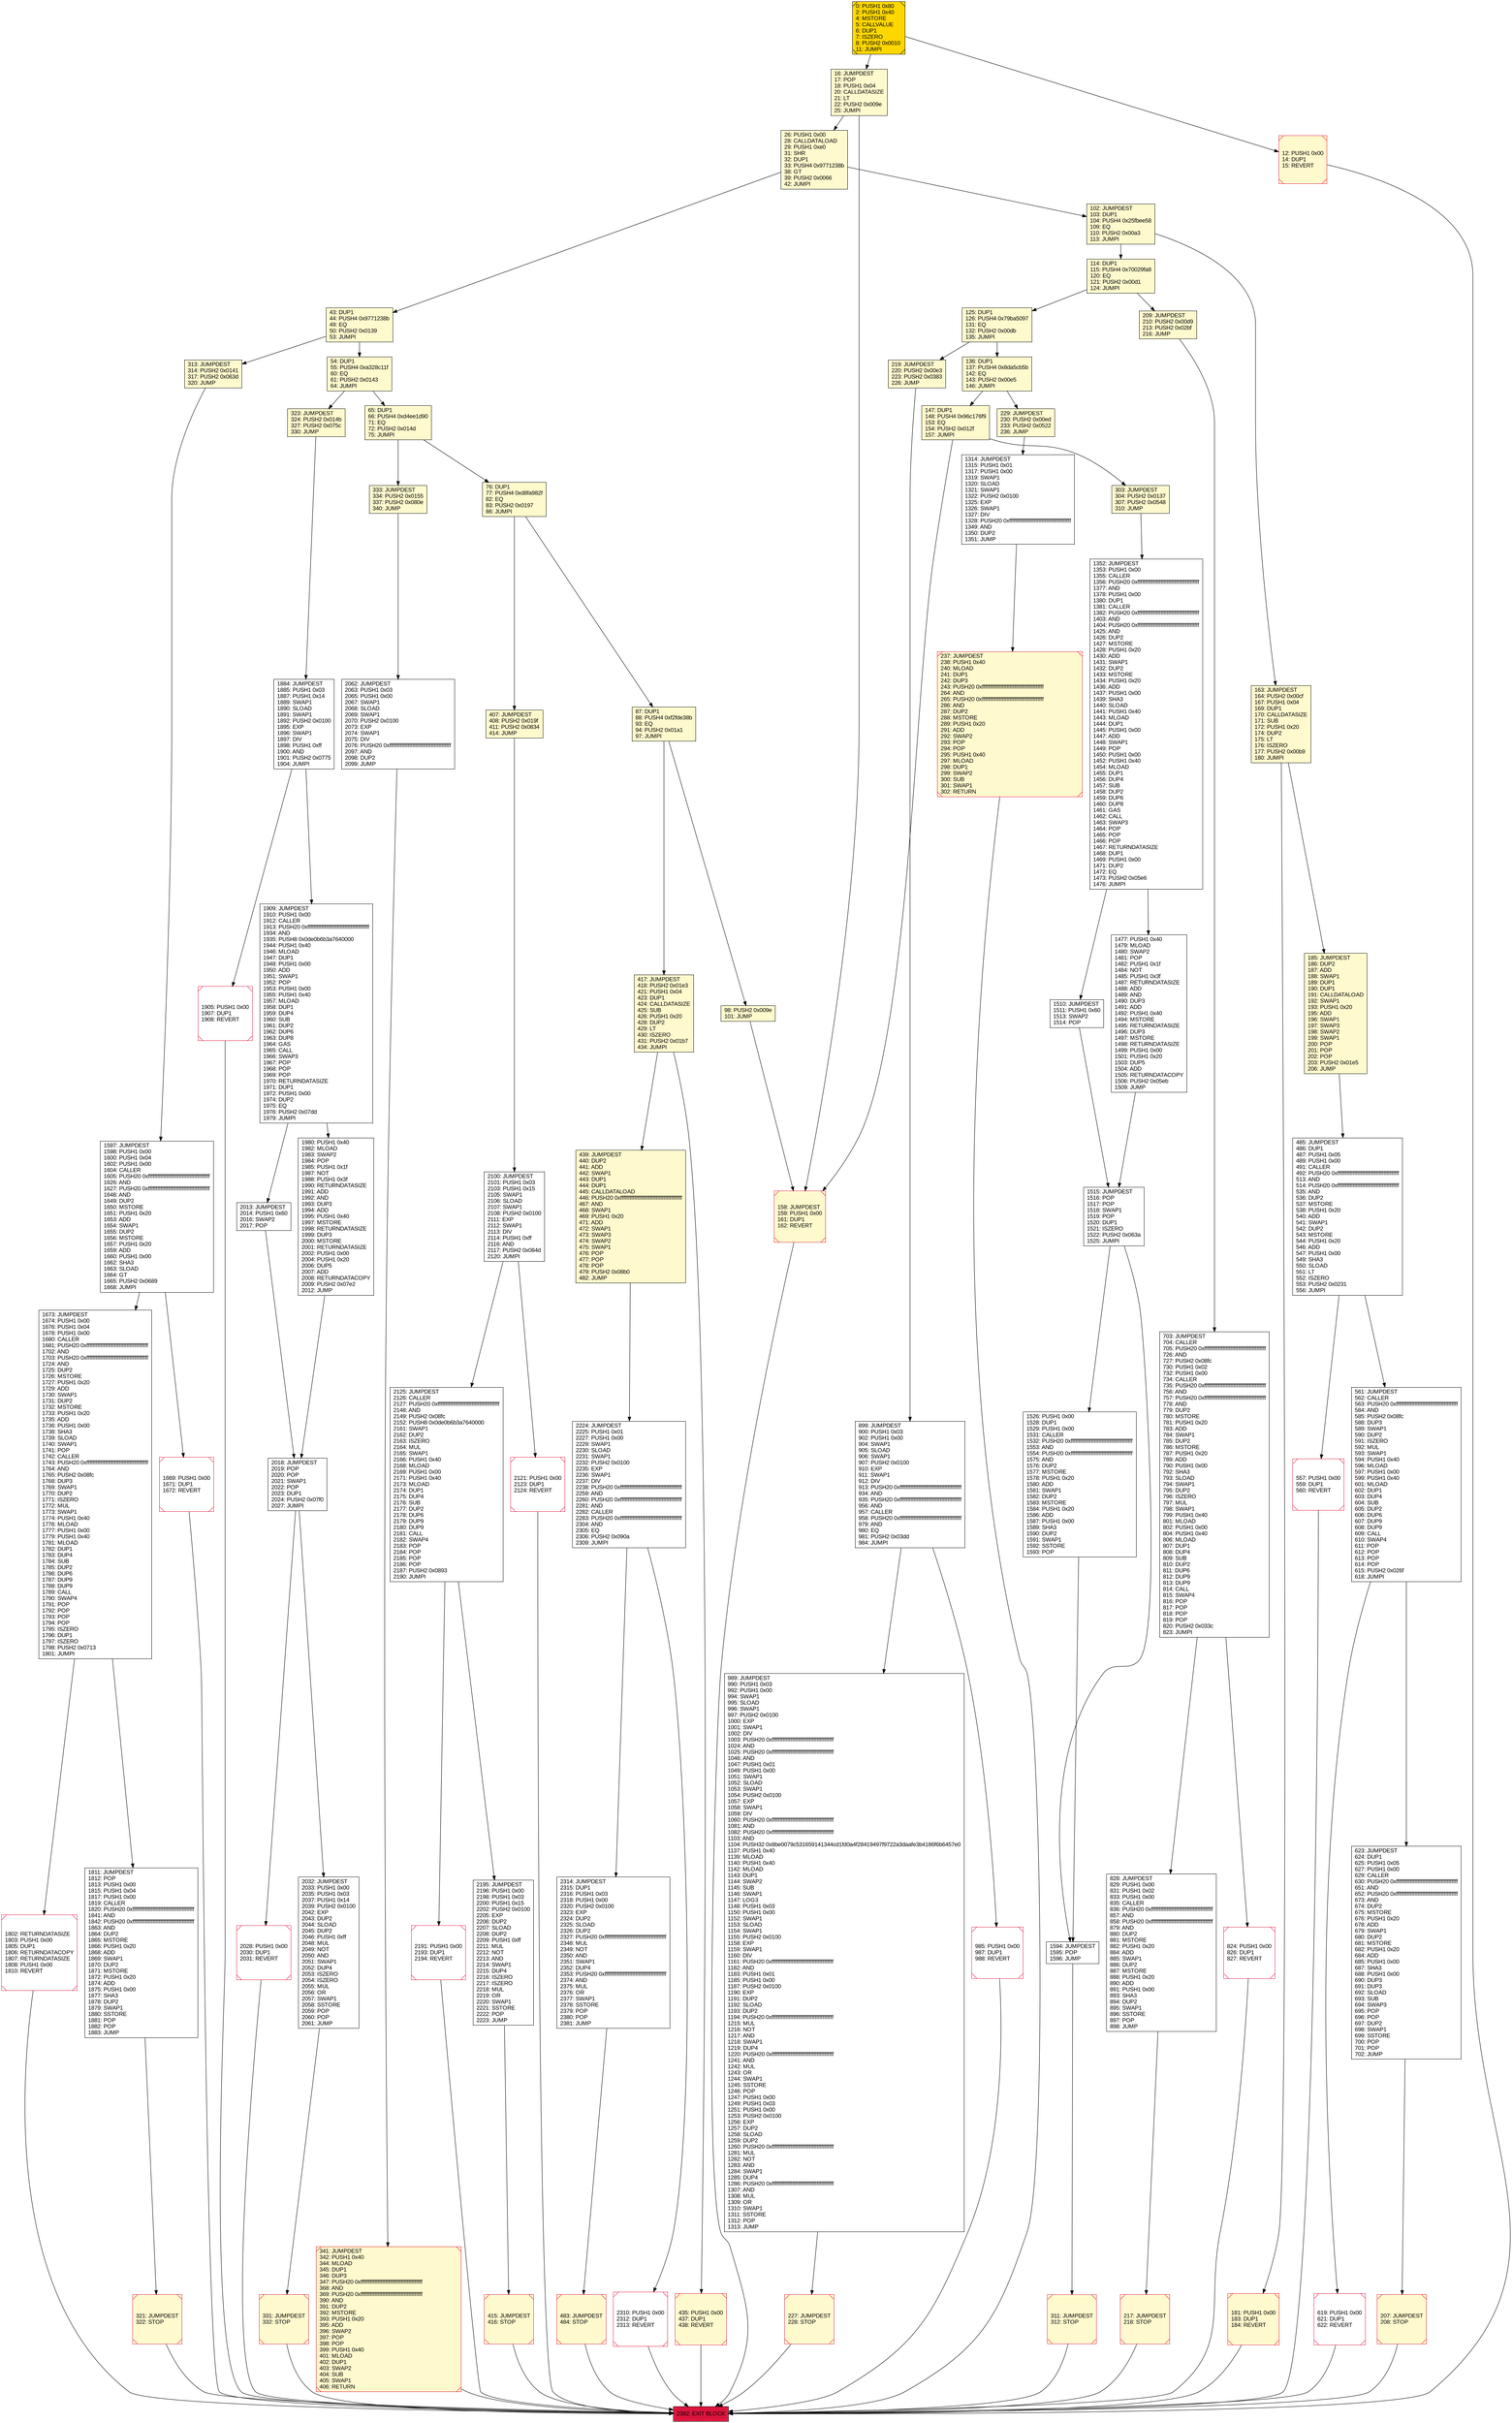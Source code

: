 digraph G {
bgcolor=transparent rankdir=UD;
node [shape=box style=filled color=black fillcolor=white fontname=arial fontcolor=black];
2314 [label="2314: JUMPDEST\l2315: DUP1\l2316: PUSH1 0x03\l2318: PUSH1 0x00\l2320: PUSH2 0x0100\l2323: EXP\l2324: DUP2\l2325: SLOAD\l2326: DUP2\l2327: PUSH20 0xffffffffffffffffffffffffffffffffffffffff\l2348: MUL\l2349: NOT\l2350: AND\l2351: SWAP1\l2352: DUP4\l2353: PUSH20 0xffffffffffffffffffffffffffffffffffffffff\l2374: AND\l2375: MUL\l2376: OR\l2377: SWAP1\l2378: SSTORE\l2379: POP\l2380: POP\l2381: JUMP\l" ];
163 [label="163: JUMPDEST\l164: PUSH2 0x00cf\l167: PUSH1 0x04\l169: DUP1\l170: CALLDATASIZE\l171: SUB\l172: PUSH1 0x20\l174: DUP2\l175: LT\l176: ISZERO\l177: PUSH2 0x00b9\l180: JUMPI\l" fillcolor=lemonchiffon ];
341 [label="341: JUMPDEST\l342: PUSH1 0x40\l344: MLOAD\l345: DUP1\l346: DUP3\l347: PUSH20 0xffffffffffffffffffffffffffffffffffffffff\l368: AND\l369: PUSH20 0xffffffffffffffffffffffffffffffffffffffff\l390: AND\l391: DUP2\l392: MSTORE\l393: PUSH1 0x20\l395: ADD\l396: SWAP2\l397: POP\l398: POP\l399: PUSH1 0x40\l401: MLOAD\l402: DUP1\l403: SWAP2\l404: SUB\l405: SWAP1\l406: RETURN\l" fillcolor=lemonchiffon shape=Msquare color=crimson ];
102 [label="102: JUMPDEST\l103: DUP1\l104: PUSH4 0x25fbee58\l109: EQ\l110: PUSH2 0x00a3\l113: JUMPI\l" fillcolor=lemonchiffon ];
415 [label="415: JUMPDEST\l416: STOP\l" fillcolor=lemonchiffon shape=Msquare color=crimson ];
557 [label="557: PUSH1 0x00\l559: DUP1\l560: REVERT\l" shape=Msquare color=crimson ];
703 [label="703: JUMPDEST\l704: CALLER\l705: PUSH20 0xffffffffffffffffffffffffffffffffffffffff\l726: AND\l727: PUSH2 0x08fc\l730: PUSH1 0x02\l732: PUSH1 0x00\l734: CALLER\l735: PUSH20 0xffffffffffffffffffffffffffffffffffffffff\l756: AND\l757: PUSH20 0xffffffffffffffffffffffffffffffffffffffff\l778: AND\l779: DUP2\l780: MSTORE\l781: PUSH1 0x20\l783: ADD\l784: SWAP1\l785: DUP2\l786: MSTORE\l787: PUSH1 0x20\l789: ADD\l790: PUSH1 0x00\l792: SHA3\l793: SLOAD\l794: SWAP1\l795: DUP2\l796: ISZERO\l797: MUL\l798: SWAP1\l799: PUSH1 0x40\l801: MLOAD\l802: PUSH1 0x00\l804: PUSH1 0x40\l806: MLOAD\l807: DUP1\l808: DUP4\l809: SUB\l810: DUP2\l811: DUP6\l812: DUP9\l813: DUP9\l814: CALL\l815: SWAP4\l816: POP\l817: POP\l818: POP\l819: POP\l820: PUSH2 0x033c\l823: JUMPI\l" ];
1802 [label="1802: RETURNDATASIZE\l1803: PUSH1 0x00\l1805: DUP1\l1806: RETURNDATACOPY\l1807: RETURNDATASIZE\l1808: PUSH1 0x00\l1810: REVERT\l" shape=Msquare color=crimson ];
435 [label="435: PUSH1 0x00\l437: DUP1\l438: REVERT\l" fillcolor=lemonchiffon shape=Msquare color=crimson ];
26 [label="26: PUSH1 0x00\l28: CALLDATALOAD\l29: PUSH1 0xe0\l31: SHR\l32: DUP1\l33: PUSH4 0x9771238b\l38: GT\l39: PUSH2 0x0066\l42: JUMPI\l" fillcolor=lemonchiffon ];
181 [label="181: PUSH1 0x00\l183: DUP1\l184: REVERT\l" fillcolor=lemonchiffon shape=Msquare color=crimson ];
54 [label="54: DUP1\l55: PUSH4 0xa328c11f\l60: EQ\l61: PUSH2 0x0143\l64: JUMPI\l" fillcolor=lemonchiffon ];
0 [label="0: PUSH1 0x80\l2: PUSH1 0x40\l4: MSTORE\l5: CALLVALUE\l6: DUP1\l7: ISZERO\l8: PUSH2 0x0010\l11: JUMPI\l" fillcolor=lemonchiffon shape=Msquare fillcolor=gold ];
824 [label="824: PUSH1 0x00\l826: DUP1\l827: REVERT\l" shape=Msquare color=crimson ];
1673 [label="1673: JUMPDEST\l1674: PUSH1 0x00\l1676: PUSH1 0x04\l1678: PUSH1 0x00\l1680: CALLER\l1681: PUSH20 0xffffffffffffffffffffffffffffffffffffffff\l1702: AND\l1703: PUSH20 0xffffffffffffffffffffffffffffffffffffffff\l1724: AND\l1725: DUP2\l1726: MSTORE\l1727: PUSH1 0x20\l1729: ADD\l1730: SWAP1\l1731: DUP2\l1732: MSTORE\l1733: PUSH1 0x20\l1735: ADD\l1736: PUSH1 0x00\l1738: SHA3\l1739: SLOAD\l1740: SWAP1\l1741: POP\l1742: CALLER\l1743: PUSH20 0xffffffffffffffffffffffffffffffffffffffff\l1764: AND\l1765: PUSH2 0x08fc\l1768: DUP3\l1769: SWAP1\l1770: DUP2\l1771: ISZERO\l1772: MUL\l1773: SWAP1\l1774: PUSH1 0x40\l1776: MLOAD\l1777: PUSH1 0x00\l1779: PUSH1 0x40\l1781: MLOAD\l1782: DUP1\l1783: DUP4\l1784: SUB\l1785: DUP2\l1786: DUP6\l1787: DUP9\l1788: DUP9\l1789: CALL\l1790: SWAP4\l1791: POP\l1792: POP\l1793: POP\l1794: POP\l1795: ISZERO\l1796: DUP1\l1797: ISZERO\l1798: PUSH2 0x0713\l1801: JUMPI\l" ];
158 [label="158: JUMPDEST\l159: PUSH1 0x00\l161: DUP1\l162: REVERT\l" fillcolor=lemonchiffon shape=Msquare color=crimson ];
1594 [label="1594: JUMPDEST\l1595: POP\l1596: JUMP\l" ];
623 [label="623: JUMPDEST\l624: DUP1\l625: PUSH1 0x05\l627: PUSH1 0x00\l629: CALLER\l630: PUSH20 0xffffffffffffffffffffffffffffffffffffffff\l651: AND\l652: PUSH20 0xffffffffffffffffffffffffffffffffffffffff\l673: AND\l674: DUP2\l675: MSTORE\l676: PUSH1 0x20\l678: ADD\l679: SWAP1\l680: DUP2\l681: MSTORE\l682: PUSH1 0x20\l684: ADD\l685: PUSH1 0x00\l687: SHA3\l688: PUSH1 0x00\l690: DUP3\l691: DUP3\l692: SLOAD\l693: SUB\l694: SWAP3\l695: POP\l696: POP\l697: DUP2\l698: SWAP1\l699: SSTORE\l700: POP\l701: POP\l702: JUMP\l" ];
16 [label="16: JUMPDEST\l17: POP\l18: PUSH1 0x04\l20: CALLDATASIZE\l21: LT\l22: PUSH2 0x009e\l25: JUMPI\l" fillcolor=lemonchiffon ];
311 [label="311: JUMPDEST\l312: STOP\l" fillcolor=lemonchiffon shape=Msquare color=crimson ];
1669 [label="1669: PUSH1 0x00\l1671: DUP1\l1672: REVERT\l" shape=Msquare color=crimson ];
125 [label="125: DUP1\l126: PUSH4 0x79ba5097\l131: EQ\l132: PUSH2 0x00db\l135: JUMPI\l" fillcolor=lemonchiffon ];
333 [label="333: JUMPDEST\l334: PUSH2 0x0155\l337: PUSH2 0x080e\l340: JUMP\l" fillcolor=lemonchiffon ];
2310 [label="2310: PUSH1 0x00\l2312: DUP1\l2313: REVERT\l" shape=Msquare color=crimson ];
87 [label="87: DUP1\l88: PUSH4 0xf2fde38b\l93: EQ\l94: PUSH2 0x01a1\l97: JUMPI\l" fillcolor=lemonchiffon ];
2224 [label="2224: JUMPDEST\l2225: PUSH1 0x01\l2227: PUSH1 0x00\l2229: SWAP1\l2230: SLOAD\l2231: SWAP1\l2232: PUSH2 0x0100\l2235: EXP\l2236: SWAP1\l2237: DIV\l2238: PUSH20 0xffffffffffffffffffffffffffffffffffffffff\l2259: AND\l2260: PUSH20 0xffffffffffffffffffffffffffffffffffffffff\l2281: AND\l2282: CALLER\l2283: PUSH20 0xffffffffffffffffffffffffffffffffffffffff\l2304: AND\l2305: EQ\l2306: PUSH2 0x090a\l2309: JUMPI\l" ];
2018 [label="2018: JUMPDEST\l2019: POP\l2020: POP\l2021: SWAP1\l2022: POP\l2023: DUP1\l2024: PUSH2 0x07f0\l2027: JUMPI\l" ];
65 [label="65: DUP1\l66: PUSH4 0xd4ee1d90\l71: EQ\l72: PUSH2 0x014d\l75: JUMPI\l" fillcolor=lemonchiffon ];
417 [label="417: JUMPDEST\l418: PUSH2 0x01e3\l421: PUSH1 0x04\l423: DUP1\l424: CALLDATASIZE\l425: SUB\l426: PUSH1 0x20\l428: DUP2\l429: LT\l430: ISZERO\l431: PUSH2 0x01b7\l434: JUMPI\l" fillcolor=lemonchiffon ];
439 [label="439: JUMPDEST\l440: DUP2\l441: ADD\l442: SWAP1\l443: DUP1\l444: DUP1\l445: CALLDATALOAD\l446: PUSH20 0xffffffffffffffffffffffffffffffffffffffff\l467: AND\l468: SWAP1\l469: PUSH1 0x20\l471: ADD\l472: SWAP1\l473: SWAP3\l474: SWAP2\l475: SWAP1\l476: POP\l477: POP\l478: POP\l479: PUSH2 0x08b0\l482: JUMP\l" fillcolor=lemonchiffon ];
12 [label="12: PUSH1 0x00\l14: DUP1\l15: REVERT\l" fillcolor=lemonchiffon shape=Msquare color=crimson ];
1811 [label="1811: JUMPDEST\l1812: POP\l1813: PUSH1 0x00\l1815: PUSH1 0x04\l1817: PUSH1 0x00\l1819: CALLER\l1820: PUSH20 0xffffffffffffffffffffffffffffffffffffffff\l1841: AND\l1842: PUSH20 0xffffffffffffffffffffffffffffffffffffffff\l1863: AND\l1864: DUP2\l1865: MSTORE\l1866: PUSH1 0x20\l1868: ADD\l1869: SWAP1\l1870: DUP2\l1871: MSTORE\l1872: PUSH1 0x20\l1874: ADD\l1875: PUSH1 0x00\l1877: SHA3\l1878: DUP2\l1879: SWAP1\l1880: SSTORE\l1881: POP\l1882: POP\l1883: JUMP\l" ];
2191 [label="2191: PUSH1 0x00\l2193: DUP1\l2194: REVERT\l" shape=Msquare color=crimson ];
323 [label="323: JUMPDEST\l324: PUSH2 0x014b\l327: PUSH2 0x075c\l330: JUMP\l" fillcolor=lemonchiffon ];
1515 [label="1515: JUMPDEST\l1516: POP\l1517: POP\l1518: SWAP1\l1519: POP\l1520: DUP1\l1521: ISZERO\l1522: PUSH2 0x063a\l1525: JUMPI\l" ];
98 [label="98: PUSH2 0x009e\l101: JUMP\l" fillcolor=lemonchiffon ];
899 [label="899: JUMPDEST\l900: PUSH1 0x03\l902: PUSH1 0x00\l904: SWAP1\l905: SLOAD\l906: SWAP1\l907: PUSH2 0x0100\l910: EXP\l911: SWAP1\l912: DIV\l913: PUSH20 0xffffffffffffffffffffffffffffffffffffffff\l934: AND\l935: PUSH20 0xffffffffffffffffffffffffffffffffffffffff\l956: AND\l957: CALLER\l958: PUSH20 0xffffffffffffffffffffffffffffffffffffffff\l979: AND\l980: EQ\l981: PUSH2 0x03dd\l984: JUMPI\l" ];
43 [label="43: DUP1\l44: PUSH4 0x9771238b\l49: EQ\l50: PUSH2 0x0139\l53: JUMPI\l" fillcolor=lemonchiffon ];
2100 [label="2100: JUMPDEST\l2101: PUSH1 0x03\l2103: PUSH1 0x15\l2105: SWAP1\l2106: SLOAD\l2107: SWAP1\l2108: PUSH2 0x0100\l2111: EXP\l2112: SWAP1\l2113: DIV\l2114: PUSH1 0xff\l2116: AND\l2117: PUSH2 0x084d\l2120: JUMPI\l" ];
209 [label="209: JUMPDEST\l210: PUSH2 0x00d9\l213: PUSH2 0x02bf\l216: JUMP\l" fillcolor=lemonchiffon ];
1597 [label="1597: JUMPDEST\l1598: PUSH1 0x00\l1600: PUSH1 0x04\l1602: PUSH1 0x00\l1604: CALLER\l1605: PUSH20 0xffffffffffffffffffffffffffffffffffffffff\l1626: AND\l1627: PUSH20 0xffffffffffffffffffffffffffffffffffffffff\l1648: AND\l1649: DUP2\l1650: MSTORE\l1651: PUSH1 0x20\l1653: ADD\l1654: SWAP1\l1655: DUP2\l1656: MSTORE\l1657: PUSH1 0x20\l1659: ADD\l1660: PUSH1 0x00\l1662: SHA3\l1663: SLOAD\l1664: GT\l1665: PUSH2 0x0689\l1668: JUMPI\l" ];
1314 [label="1314: JUMPDEST\l1315: PUSH1 0x01\l1317: PUSH1 0x00\l1319: SWAP1\l1320: SLOAD\l1321: SWAP1\l1322: PUSH2 0x0100\l1325: EXP\l1326: SWAP1\l1327: DIV\l1328: PUSH20 0xffffffffffffffffffffffffffffffffffffffff\l1349: AND\l1350: DUP2\l1351: JUMP\l" ];
237 [label="237: JUMPDEST\l238: PUSH1 0x40\l240: MLOAD\l241: DUP1\l242: DUP3\l243: PUSH20 0xffffffffffffffffffffffffffffffffffffffff\l264: AND\l265: PUSH20 0xffffffffffffffffffffffffffffffffffffffff\l286: AND\l287: DUP2\l288: MSTORE\l289: PUSH1 0x20\l291: ADD\l292: SWAP2\l293: POP\l294: POP\l295: PUSH1 0x40\l297: MLOAD\l298: DUP1\l299: SWAP2\l300: SUB\l301: SWAP1\l302: RETURN\l" fillcolor=lemonchiffon shape=Msquare color=crimson ];
2062 [label="2062: JUMPDEST\l2063: PUSH1 0x03\l2065: PUSH1 0x00\l2067: SWAP1\l2068: SLOAD\l2069: SWAP1\l2070: PUSH2 0x0100\l2073: EXP\l2074: SWAP1\l2075: DIV\l2076: PUSH20 0xffffffffffffffffffffffffffffffffffffffff\l2097: AND\l2098: DUP2\l2099: JUMP\l" ];
229 [label="229: JUMPDEST\l230: PUSH2 0x00ed\l233: PUSH2 0x0522\l236: JUMP\l" fillcolor=lemonchiffon ];
114 [label="114: DUP1\l115: PUSH4 0x70029fa8\l120: EQ\l121: PUSH2 0x00d1\l124: JUMPI\l" fillcolor=lemonchiffon ];
136 [label="136: DUP1\l137: PUSH4 0x8da5cb5b\l142: EQ\l143: PUSH2 0x00e5\l146: JUMPI\l" fillcolor=lemonchiffon ];
147 [label="147: DUP1\l148: PUSH4 0x96c176f9\l153: EQ\l154: PUSH2 0x012f\l157: JUMPI\l" fillcolor=lemonchiffon ];
303 [label="303: JUMPDEST\l304: PUSH2 0x0137\l307: PUSH2 0x0548\l310: JUMP\l" fillcolor=lemonchiffon ];
561 [label="561: JUMPDEST\l562: CALLER\l563: PUSH20 0xffffffffffffffffffffffffffffffffffffffff\l584: AND\l585: PUSH2 0x08fc\l588: DUP3\l589: SWAP1\l590: DUP2\l591: ISZERO\l592: MUL\l593: SWAP1\l594: PUSH1 0x40\l596: MLOAD\l597: PUSH1 0x00\l599: PUSH1 0x40\l601: MLOAD\l602: DUP1\l603: DUP4\l604: SUB\l605: DUP2\l606: DUP6\l607: DUP9\l608: DUP9\l609: CALL\l610: SWAP4\l611: POP\l612: POP\l613: POP\l614: POP\l615: PUSH2 0x026f\l618: JUMPI\l" ];
619 [label="619: PUSH1 0x00\l621: DUP1\l622: REVERT\l" shape=Msquare color=crimson ];
1884 [label="1884: JUMPDEST\l1885: PUSH1 0x03\l1887: PUSH1 0x14\l1889: SWAP1\l1890: SLOAD\l1891: SWAP1\l1892: PUSH2 0x0100\l1895: EXP\l1896: SWAP1\l1897: DIV\l1898: PUSH1 0xff\l1900: AND\l1901: PUSH2 0x0775\l1904: JUMPI\l" ];
217 [label="217: JUMPDEST\l218: STOP\l" fillcolor=lemonchiffon shape=Msquare color=crimson ];
2028 [label="2028: PUSH1 0x00\l2030: DUP1\l2031: REVERT\l" shape=Msquare color=crimson ];
2382 [label="2382: EXIT BLOCK\l" fillcolor=crimson ];
185 [label="185: JUMPDEST\l186: DUP2\l187: ADD\l188: SWAP1\l189: DUP1\l190: DUP1\l191: CALLDATALOAD\l192: SWAP1\l193: PUSH1 0x20\l195: ADD\l196: SWAP1\l197: SWAP3\l198: SWAP2\l199: SWAP1\l200: POP\l201: POP\l202: POP\l203: PUSH2 0x01e5\l206: JUMP\l" fillcolor=lemonchiffon ];
1905 [label="1905: PUSH1 0x00\l1907: DUP1\l1908: REVERT\l" shape=Msquare color=crimson ];
321 [label="321: JUMPDEST\l322: STOP\l" fillcolor=lemonchiffon shape=Msquare color=crimson ];
1909 [label="1909: JUMPDEST\l1910: PUSH1 0x00\l1912: CALLER\l1913: PUSH20 0xffffffffffffffffffffffffffffffffffffffff\l1934: AND\l1935: PUSH8 0x0de0b6b3a7640000\l1944: PUSH1 0x40\l1946: MLOAD\l1947: DUP1\l1948: PUSH1 0x00\l1950: ADD\l1951: SWAP1\l1952: POP\l1953: PUSH1 0x00\l1955: PUSH1 0x40\l1957: MLOAD\l1958: DUP1\l1959: DUP4\l1960: SUB\l1961: DUP2\l1962: DUP6\l1963: DUP8\l1964: GAS\l1965: CALL\l1966: SWAP3\l1967: POP\l1968: POP\l1969: POP\l1970: RETURNDATASIZE\l1971: DUP1\l1972: PUSH1 0x00\l1974: DUP2\l1975: EQ\l1976: PUSH2 0x07dd\l1979: JUMPI\l" ];
1980 [label="1980: PUSH1 0x40\l1982: MLOAD\l1983: SWAP2\l1984: POP\l1985: PUSH1 0x1f\l1987: NOT\l1988: PUSH1 0x3f\l1990: RETURNDATASIZE\l1991: ADD\l1992: AND\l1993: DUP3\l1994: ADD\l1995: PUSH1 0x40\l1997: MSTORE\l1998: RETURNDATASIZE\l1999: DUP3\l2000: MSTORE\l2001: RETURNDATASIZE\l2002: PUSH1 0x00\l2004: PUSH1 0x20\l2006: DUP5\l2007: ADD\l2008: RETURNDATACOPY\l2009: PUSH2 0x07e2\l2012: JUMP\l" ];
485 [label="485: JUMPDEST\l486: DUP1\l487: PUSH1 0x05\l489: PUSH1 0x00\l491: CALLER\l492: PUSH20 0xffffffffffffffffffffffffffffffffffffffff\l513: AND\l514: PUSH20 0xffffffffffffffffffffffffffffffffffffffff\l535: AND\l536: DUP2\l537: MSTORE\l538: PUSH1 0x20\l540: ADD\l541: SWAP1\l542: DUP2\l543: MSTORE\l544: PUSH1 0x20\l546: ADD\l547: PUSH1 0x00\l549: SHA3\l550: SLOAD\l551: LT\l552: ISZERO\l553: PUSH2 0x0231\l556: JUMPI\l" ];
207 [label="207: JUMPDEST\l208: STOP\l" fillcolor=lemonchiffon shape=Msquare color=crimson ];
2125 [label="2125: JUMPDEST\l2126: CALLER\l2127: PUSH20 0xffffffffffffffffffffffffffffffffffffffff\l2148: AND\l2149: PUSH2 0x08fc\l2152: PUSH8 0x0de0b6b3a7640000\l2161: SWAP1\l2162: DUP2\l2163: ISZERO\l2164: MUL\l2165: SWAP1\l2166: PUSH1 0x40\l2168: MLOAD\l2169: PUSH1 0x00\l2171: PUSH1 0x40\l2173: MLOAD\l2174: DUP1\l2175: DUP4\l2176: SUB\l2177: DUP2\l2178: DUP6\l2179: DUP9\l2180: DUP9\l2181: CALL\l2182: SWAP4\l2183: POP\l2184: POP\l2185: POP\l2186: POP\l2187: PUSH2 0x0893\l2190: JUMPI\l" ];
1352 [label="1352: JUMPDEST\l1353: PUSH1 0x00\l1355: CALLER\l1356: PUSH20 0xffffffffffffffffffffffffffffffffffffffff\l1377: AND\l1378: PUSH1 0x00\l1380: DUP1\l1381: CALLER\l1382: PUSH20 0xffffffffffffffffffffffffffffffffffffffff\l1403: AND\l1404: PUSH20 0xffffffffffffffffffffffffffffffffffffffff\l1425: AND\l1426: DUP2\l1427: MSTORE\l1428: PUSH1 0x20\l1430: ADD\l1431: SWAP1\l1432: DUP2\l1433: MSTORE\l1434: PUSH1 0x20\l1436: ADD\l1437: PUSH1 0x00\l1439: SHA3\l1440: SLOAD\l1441: PUSH1 0x40\l1443: MLOAD\l1444: DUP1\l1445: PUSH1 0x00\l1447: ADD\l1448: SWAP1\l1449: POP\l1450: PUSH1 0x00\l1452: PUSH1 0x40\l1454: MLOAD\l1455: DUP1\l1456: DUP4\l1457: SUB\l1458: DUP2\l1459: DUP6\l1460: DUP8\l1461: GAS\l1462: CALL\l1463: SWAP3\l1464: POP\l1465: POP\l1466: POP\l1467: RETURNDATASIZE\l1468: DUP1\l1469: PUSH1 0x00\l1471: DUP2\l1472: EQ\l1473: PUSH2 0x05e6\l1476: JUMPI\l" ];
331 [label="331: JUMPDEST\l332: STOP\l" fillcolor=lemonchiffon shape=Msquare color=crimson ];
2013 [label="2013: JUMPDEST\l2014: PUSH1 0x60\l2016: SWAP2\l2017: POP\l" ];
1477 [label="1477: PUSH1 0x40\l1479: MLOAD\l1480: SWAP2\l1481: POP\l1482: PUSH1 0x1f\l1484: NOT\l1485: PUSH1 0x3f\l1487: RETURNDATASIZE\l1488: ADD\l1489: AND\l1490: DUP3\l1491: ADD\l1492: PUSH1 0x40\l1494: MSTORE\l1495: RETURNDATASIZE\l1496: DUP3\l1497: MSTORE\l1498: RETURNDATASIZE\l1499: PUSH1 0x00\l1501: PUSH1 0x20\l1503: DUP5\l1504: ADD\l1505: RETURNDATACOPY\l1506: PUSH2 0x05eb\l1509: JUMP\l" ];
407 [label="407: JUMPDEST\l408: PUSH2 0x019f\l411: PUSH2 0x0834\l414: JUMP\l" fillcolor=lemonchiffon ];
1510 [label="1510: JUMPDEST\l1511: PUSH1 0x60\l1513: SWAP2\l1514: POP\l" ];
989 [label="989: JUMPDEST\l990: PUSH1 0x03\l992: PUSH1 0x00\l994: SWAP1\l995: SLOAD\l996: SWAP1\l997: PUSH2 0x0100\l1000: EXP\l1001: SWAP1\l1002: DIV\l1003: PUSH20 0xffffffffffffffffffffffffffffffffffffffff\l1024: AND\l1025: PUSH20 0xffffffffffffffffffffffffffffffffffffffff\l1046: AND\l1047: PUSH1 0x01\l1049: PUSH1 0x00\l1051: SWAP1\l1052: SLOAD\l1053: SWAP1\l1054: PUSH2 0x0100\l1057: EXP\l1058: SWAP1\l1059: DIV\l1060: PUSH20 0xffffffffffffffffffffffffffffffffffffffff\l1081: AND\l1082: PUSH20 0xffffffffffffffffffffffffffffffffffffffff\l1103: AND\l1104: PUSH32 0x8be0079c531659141344cd1fd0a4f28419497f9722a3daafe3b4186f6b6457e0\l1137: PUSH1 0x40\l1139: MLOAD\l1140: PUSH1 0x40\l1142: MLOAD\l1143: DUP1\l1144: SWAP2\l1145: SUB\l1146: SWAP1\l1147: LOG3\l1148: PUSH1 0x03\l1150: PUSH1 0x00\l1152: SWAP1\l1153: SLOAD\l1154: SWAP1\l1155: PUSH2 0x0100\l1158: EXP\l1159: SWAP1\l1160: DIV\l1161: PUSH20 0xffffffffffffffffffffffffffffffffffffffff\l1182: AND\l1183: PUSH1 0x01\l1185: PUSH1 0x00\l1187: PUSH2 0x0100\l1190: EXP\l1191: DUP2\l1192: SLOAD\l1193: DUP2\l1194: PUSH20 0xffffffffffffffffffffffffffffffffffffffff\l1215: MUL\l1216: NOT\l1217: AND\l1218: SWAP1\l1219: DUP4\l1220: PUSH20 0xffffffffffffffffffffffffffffffffffffffff\l1241: AND\l1242: MUL\l1243: OR\l1244: SWAP1\l1245: SSTORE\l1246: POP\l1247: PUSH1 0x00\l1249: PUSH1 0x03\l1251: PUSH1 0x00\l1253: PUSH2 0x0100\l1256: EXP\l1257: DUP2\l1258: SLOAD\l1259: DUP2\l1260: PUSH20 0xffffffffffffffffffffffffffffffffffffffff\l1281: MUL\l1282: NOT\l1283: AND\l1284: SWAP1\l1285: DUP4\l1286: PUSH20 0xffffffffffffffffffffffffffffffffffffffff\l1307: AND\l1308: MUL\l1309: OR\l1310: SWAP1\l1311: SSTORE\l1312: POP\l1313: JUMP\l" ];
2121 [label="2121: PUSH1 0x00\l2123: DUP1\l2124: REVERT\l" shape=Msquare color=crimson ];
2032 [label="2032: JUMPDEST\l2033: PUSH1 0x00\l2035: PUSH1 0x03\l2037: PUSH1 0x14\l2039: PUSH2 0x0100\l2042: EXP\l2043: DUP2\l2044: SLOAD\l2045: DUP2\l2046: PUSH1 0xff\l2048: MUL\l2049: NOT\l2050: AND\l2051: SWAP1\l2052: DUP4\l2053: ISZERO\l2054: ISZERO\l2055: MUL\l2056: OR\l2057: SWAP1\l2058: SSTORE\l2059: POP\l2060: POP\l2061: JUMP\l" ];
313 [label="313: JUMPDEST\l314: PUSH2 0x0141\l317: PUSH2 0x063d\l320: JUMP\l" fillcolor=lemonchiffon ];
1526 [label="1526: PUSH1 0x00\l1528: DUP1\l1529: PUSH1 0x00\l1531: CALLER\l1532: PUSH20 0xffffffffffffffffffffffffffffffffffffffff\l1553: AND\l1554: PUSH20 0xffffffffffffffffffffffffffffffffffffffff\l1575: AND\l1576: DUP2\l1577: MSTORE\l1578: PUSH1 0x20\l1580: ADD\l1581: SWAP1\l1582: DUP2\l1583: MSTORE\l1584: PUSH1 0x20\l1586: ADD\l1587: PUSH1 0x00\l1589: SHA3\l1590: DUP2\l1591: SWAP1\l1592: SSTORE\l1593: POP\l" ];
2195 [label="2195: JUMPDEST\l2196: PUSH1 0x00\l2198: PUSH1 0x03\l2200: PUSH1 0x15\l2202: PUSH2 0x0100\l2205: EXP\l2206: DUP2\l2207: SLOAD\l2208: DUP2\l2209: PUSH1 0xff\l2211: MUL\l2212: NOT\l2213: AND\l2214: SWAP1\l2215: DUP4\l2216: ISZERO\l2217: ISZERO\l2218: MUL\l2219: OR\l2220: SWAP1\l2221: SSTORE\l2222: POP\l2223: JUMP\l" ];
219 [label="219: JUMPDEST\l220: PUSH2 0x00e3\l223: PUSH2 0x0383\l226: JUMP\l" fillcolor=lemonchiffon ];
227 [label="227: JUMPDEST\l228: STOP\l" fillcolor=lemonchiffon shape=Msquare color=crimson ];
483 [label="483: JUMPDEST\l484: STOP\l" fillcolor=lemonchiffon shape=Msquare color=crimson ];
76 [label="76: DUP1\l77: PUSH4 0xd8fa982f\l82: EQ\l83: PUSH2 0x0197\l86: JUMPI\l" fillcolor=lemonchiffon ];
985 [label="985: PUSH1 0x00\l987: DUP1\l988: REVERT\l" shape=Msquare color=crimson ];
828 [label="828: JUMPDEST\l829: PUSH1 0x00\l831: PUSH1 0x02\l833: PUSH1 0x00\l835: CALLER\l836: PUSH20 0xffffffffffffffffffffffffffffffffffffffff\l857: AND\l858: PUSH20 0xffffffffffffffffffffffffffffffffffffffff\l879: AND\l880: DUP2\l881: MSTORE\l882: PUSH1 0x20\l884: ADD\l885: SWAP1\l886: DUP2\l887: MSTORE\l888: PUSH1 0x20\l890: ADD\l891: PUSH1 0x00\l893: SHA3\l894: DUP2\l895: SWAP1\l896: SSTORE\l897: POP\l898: JUMP\l" ];
561 -> 619;
1314 -> 237;
87 -> 417;
217 -> 2382;
2028 -> 2382;
136 -> 229;
1909 -> 2013;
65 -> 333;
102 -> 163;
485 -> 561;
185 -> 485;
207 -> 2382;
333 -> 2062;
1597 -> 1669;
87 -> 98;
1884 -> 1909;
76 -> 407;
54 -> 323;
2224 -> 2314;
16 -> 26;
985 -> 2382;
2032 -> 331;
227 -> 2382;
417 -> 435;
483 -> 2382;
0 -> 16;
1352 -> 1477;
1515 -> 1526;
219 -> 899;
415 -> 2382;
341 -> 2382;
163 -> 185;
899 -> 985;
102 -> 114;
313 -> 1597;
1477 -> 1515;
76 -> 87;
407 -> 2100;
485 -> 557;
181 -> 2382;
435 -> 2382;
147 -> 158;
1802 -> 2382;
2191 -> 2382;
114 -> 125;
2018 -> 2028;
1669 -> 2382;
2100 -> 2125;
2125 -> 2191;
2314 -> 483;
2013 -> 2018;
114 -> 209;
623 -> 207;
323 -> 1884;
417 -> 439;
439 -> 2224;
136 -> 147;
619 -> 2382;
703 -> 824;
1673 -> 1802;
147 -> 303;
2224 -> 2310;
1909 -> 1980;
331 -> 2382;
989 -> 227;
163 -> 181;
303 -> 1352;
26 -> 102;
321 -> 2382;
1884 -> 1905;
1905 -> 2382;
43 -> 54;
26 -> 43;
2121 -> 2382;
1597 -> 1673;
98 -> 158;
209 -> 703;
1515 -> 1594;
2125 -> 2195;
828 -> 217;
0 -> 12;
1673 -> 1811;
16 -> 158;
2062 -> 341;
1352 -> 1510;
54 -> 65;
1594 -> 311;
2018 -> 2032;
557 -> 2382;
43 -> 313;
125 -> 219;
899 -> 989;
65 -> 76;
158 -> 2382;
1510 -> 1515;
824 -> 2382;
2100 -> 2121;
125 -> 136;
12 -> 2382;
2310 -> 2382;
561 -> 623;
311 -> 2382;
703 -> 828;
1526 -> 1594;
237 -> 2382;
1980 -> 2018;
2195 -> 415;
1811 -> 321;
229 -> 1314;
}